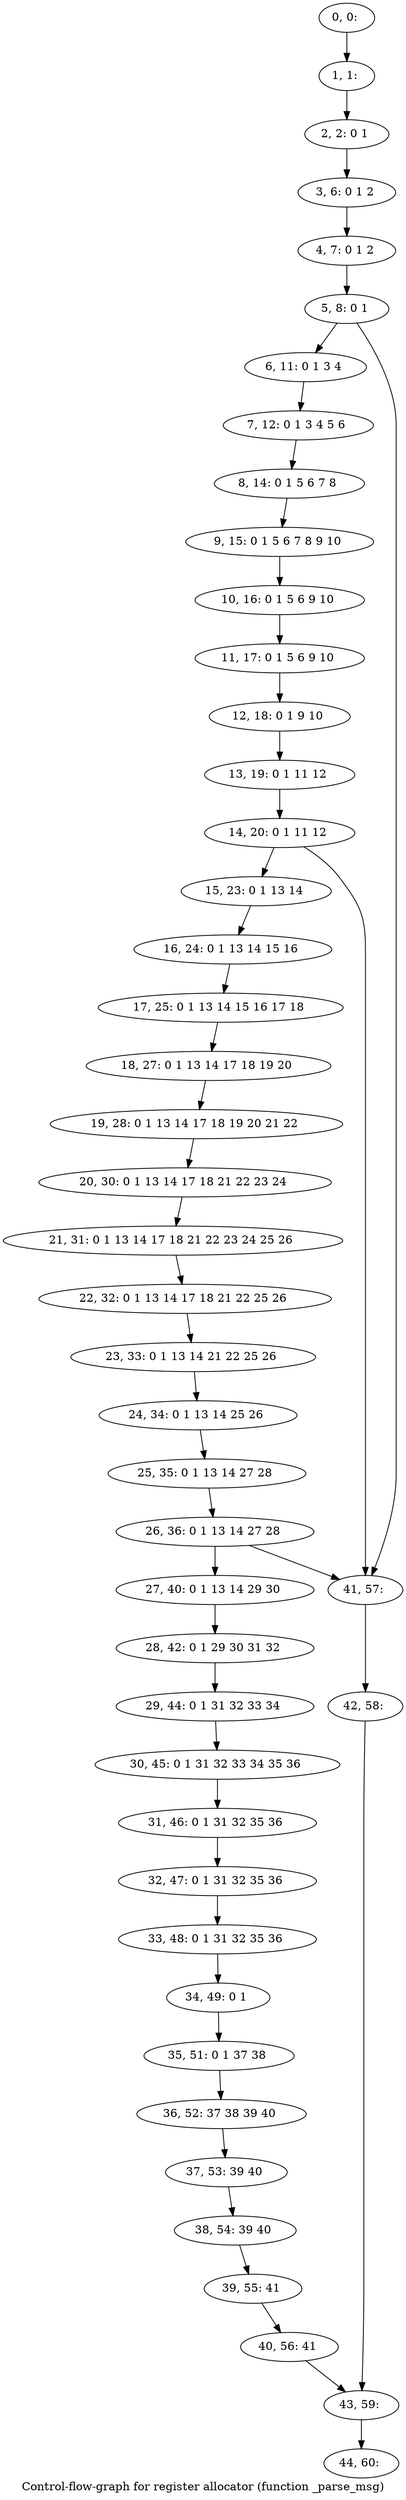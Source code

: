 digraph G {
graph [label="Control-flow-graph for register allocator (function _parse_msg)"]
0[label="0, 0: "];
1[label="1, 1: "];
2[label="2, 2: 0 1 "];
3[label="3, 6: 0 1 2 "];
4[label="4, 7: 0 1 2 "];
5[label="5, 8: 0 1 "];
6[label="6, 11: 0 1 3 4 "];
7[label="7, 12: 0 1 3 4 5 6 "];
8[label="8, 14: 0 1 5 6 7 8 "];
9[label="9, 15: 0 1 5 6 7 8 9 10 "];
10[label="10, 16: 0 1 5 6 9 10 "];
11[label="11, 17: 0 1 5 6 9 10 "];
12[label="12, 18: 0 1 9 10 "];
13[label="13, 19: 0 1 11 12 "];
14[label="14, 20: 0 1 11 12 "];
15[label="15, 23: 0 1 13 14 "];
16[label="16, 24: 0 1 13 14 15 16 "];
17[label="17, 25: 0 1 13 14 15 16 17 18 "];
18[label="18, 27: 0 1 13 14 17 18 19 20 "];
19[label="19, 28: 0 1 13 14 17 18 19 20 21 22 "];
20[label="20, 30: 0 1 13 14 17 18 21 22 23 24 "];
21[label="21, 31: 0 1 13 14 17 18 21 22 23 24 25 26 "];
22[label="22, 32: 0 1 13 14 17 18 21 22 25 26 "];
23[label="23, 33: 0 1 13 14 21 22 25 26 "];
24[label="24, 34: 0 1 13 14 25 26 "];
25[label="25, 35: 0 1 13 14 27 28 "];
26[label="26, 36: 0 1 13 14 27 28 "];
27[label="27, 40: 0 1 13 14 29 30 "];
28[label="28, 42: 0 1 29 30 31 32 "];
29[label="29, 44: 0 1 31 32 33 34 "];
30[label="30, 45: 0 1 31 32 33 34 35 36 "];
31[label="31, 46: 0 1 31 32 35 36 "];
32[label="32, 47: 0 1 31 32 35 36 "];
33[label="33, 48: 0 1 31 32 35 36 "];
34[label="34, 49: 0 1 "];
35[label="35, 51: 0 1 37 38 "];
36[label="36, 52: 37 38 39 40 "];
37[label="37, 53: 39 40 "];
38[label="38, 54: 39 40 "];
39[label="39, 55: 41 "];
40[label="40, 56: 41 "];
41[label="41, 57: "];
42[label="42, 58: "];
43[label="43, 59: "];
44[label="44, 60: "];
0->1 ;
1->2 ;
2->3 ;
3->4 ;
4->5 ;
5->6 ;
5->41 ;
6->7 ;
7->8 ;
8->9 ;
9->10 ;
10->11 ;
11->12 ;
12->13 ;
13->14 ;
14->15 ;
14->41 ;
15->16 ;
16->17 ;
17->18 ;
18->19 ;
19->20 ;
20->21 ;
21->22 ;
22->23 ;
23->24 ;
24->25 ;
25->26 ;
26->27 ;
26->41 ;
27->28 ;
28->29 ;
29->30 ;
30->31 ;
31->32 ;
32->33 ;
33->34 ;
34->35 ;
35->36 ;
36->37 ;
37->38 ;
38->39 ;
39->40 ;
40->43 ;
41->42 ;
42->43 ;
43->44 ;
}

